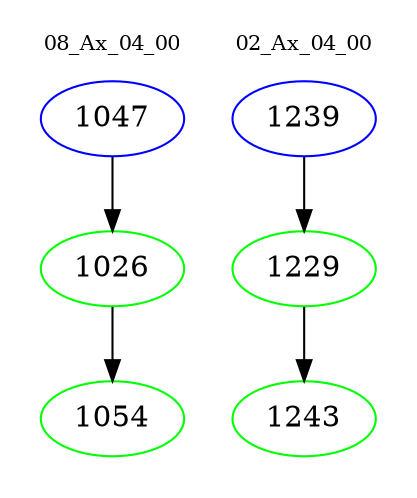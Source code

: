 digraph{
subgraph cluster_0 {
color = white
label = "08_Ax_04_00";
fontsize=10;
T0_1047 [label="1047", color="blue"]
T0_1047 -> T0_1026 [color="black"]
T0_1026 [label="1026", color="green"]
T0_1026 -> T0_1054 [color="black"]
T0_1054 [label="1054", color="green"]
}
subgraph cluster_1 {
color = white
label = "02_Ax_04_00";
fontsize=10;
T1_1239 [label="1239", color="blue"]
T1_1239 -> T1_1229 [color="black"]
T1_1229 [label="1229", color="green"]
T1_1229 -> T1_1243 [color="black"]
T1_1243 [label="1243", color="green"]
}
}
